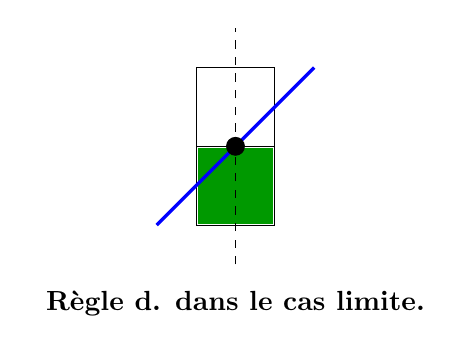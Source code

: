 \tikzstyle{arrow} = [->,>=latex,thick]
\begin{tikzpicture}[scale=1]

\def\xmax{0}
\def\ymax{1}
\pgfmathsetmacro\xmaxplus{int(\xmax +1)}
\pgfmathsetmacro\ymaxplus{int(\ymax +1)}

\newcommand{\pixel}[2]{\fill (#1-0.48,#2-0.48) rectangle ++(0.96,0.96);}

\newcommand{\cross}[3]{
\draw[black,very thick] (#1-0.2,#2)--++(0.4,0);
\draw[black,very thick] (#1,#2-0.2)--++(0,0.4);
\node[black, below right] at (#1,#2) {#3};
}


\begin{scope}[xshift=0cm]
\draw[thin,xshift=-0.5cm,yshift=-0.5cm] (0,0) grid (\xmaxplus,\ymaxplus);
\begin{scope}[color=green!60!black]
\pixel{0}{0};
\end{scope}
\draw[blue,very thick] (-1,-0.5)--++(2,2);
\draw[dashed] (0,-1)--++(0,3);
\fill[black] (0,0.5) circle (0.12);
\end{scope}

\node at (0,-1.5) {{\bf R\`egle d. dans le cas limite.}};


\end{tikzpicture}